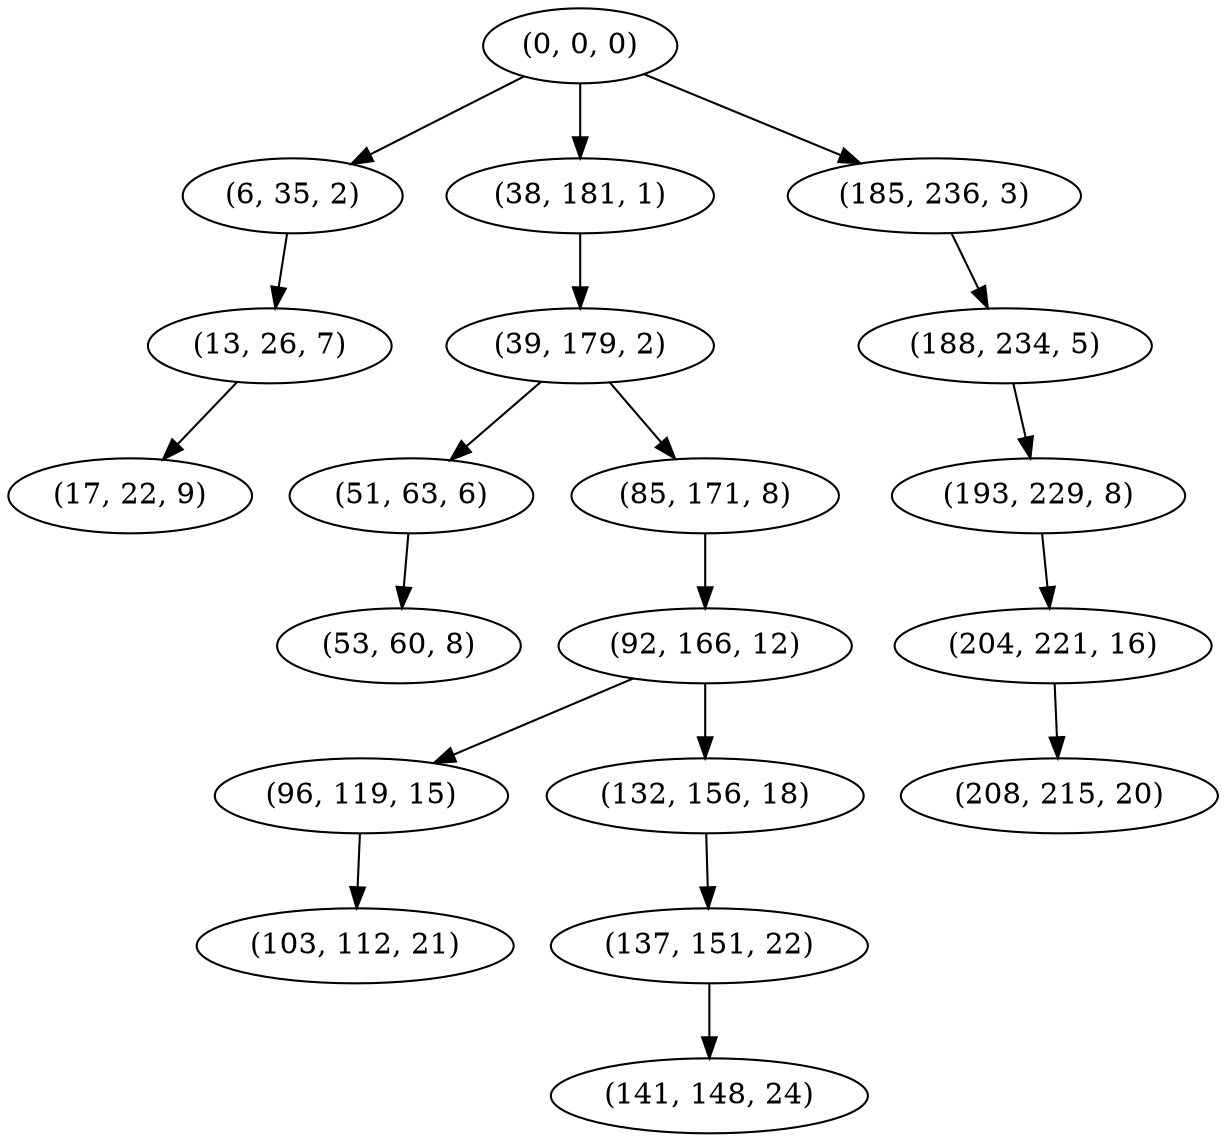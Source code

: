 digraph tree {
    "(0, 0, 0)";
    "(6, 35, 2)";
    "(13, 26, 7)";
    "(17, 22, 9)";
    "(38, 181, 1)";
    "(39, 179, 2)";
    "(51, 63, 6)";
    "(53, 60, 8)";
    "(85, 171, 8)";
    "(92, 166, 12)";
    "(96, 119, 15)";
    "(103, 112, 21)";
    "(132, 156, 18)";
    "(137, 151, 22)";
    "(141, 148, 24)";
    "(185, 236, 3)";
    "(188, 234, 5)";
    "(193, 229, 8)";
    "(204, 221, 16)";
    "(208, 215, 20)";
    "(0, 0, 0)" -> "(6, 35, 2)";
    "(0, 0, 0)" -> "(38, 181, 1)";
    "(0, 0, 0)" -> "(185, 236, 3)";
    "(6, 35, 2)" -> "(13, 26, 7)";
    "(13, 26, 7)" -> "(17, 22, 9)";
    "(38, 181, 1)" -> "(39, 179, 2)";
    "(39, 179, 2)" -> "(51, 63, 6)";
    "(39, 179, 2)" -> "(85, 171, 8)";
    "(51, 63, 6)" -> "(53, 60, 8)";
    "(85, 171, 8)" -> "(92, 166, 12)";
    "(92, 166, 12)" -> "(96, 119, 15)";
    "(92, 166, 12)" -> "(132, 156, 18)";
    "(96, 119, 15)" -> "(103, 112, 21)";
    "(132, 156, 18)" -> "(137, 151, 22)";
    "(137, 151, 22)" -> "(141, 148, 24)";
    "(185, 236, 3)" -> "(188, 234, 5)";
    "(188, 234, 5)" -> "(193, 229, 8)";
    "(193, 229, 8)" -> "(204, 221, 16)";
    "(204, 221, 16)" -> "(208, 215, 20)";
}
